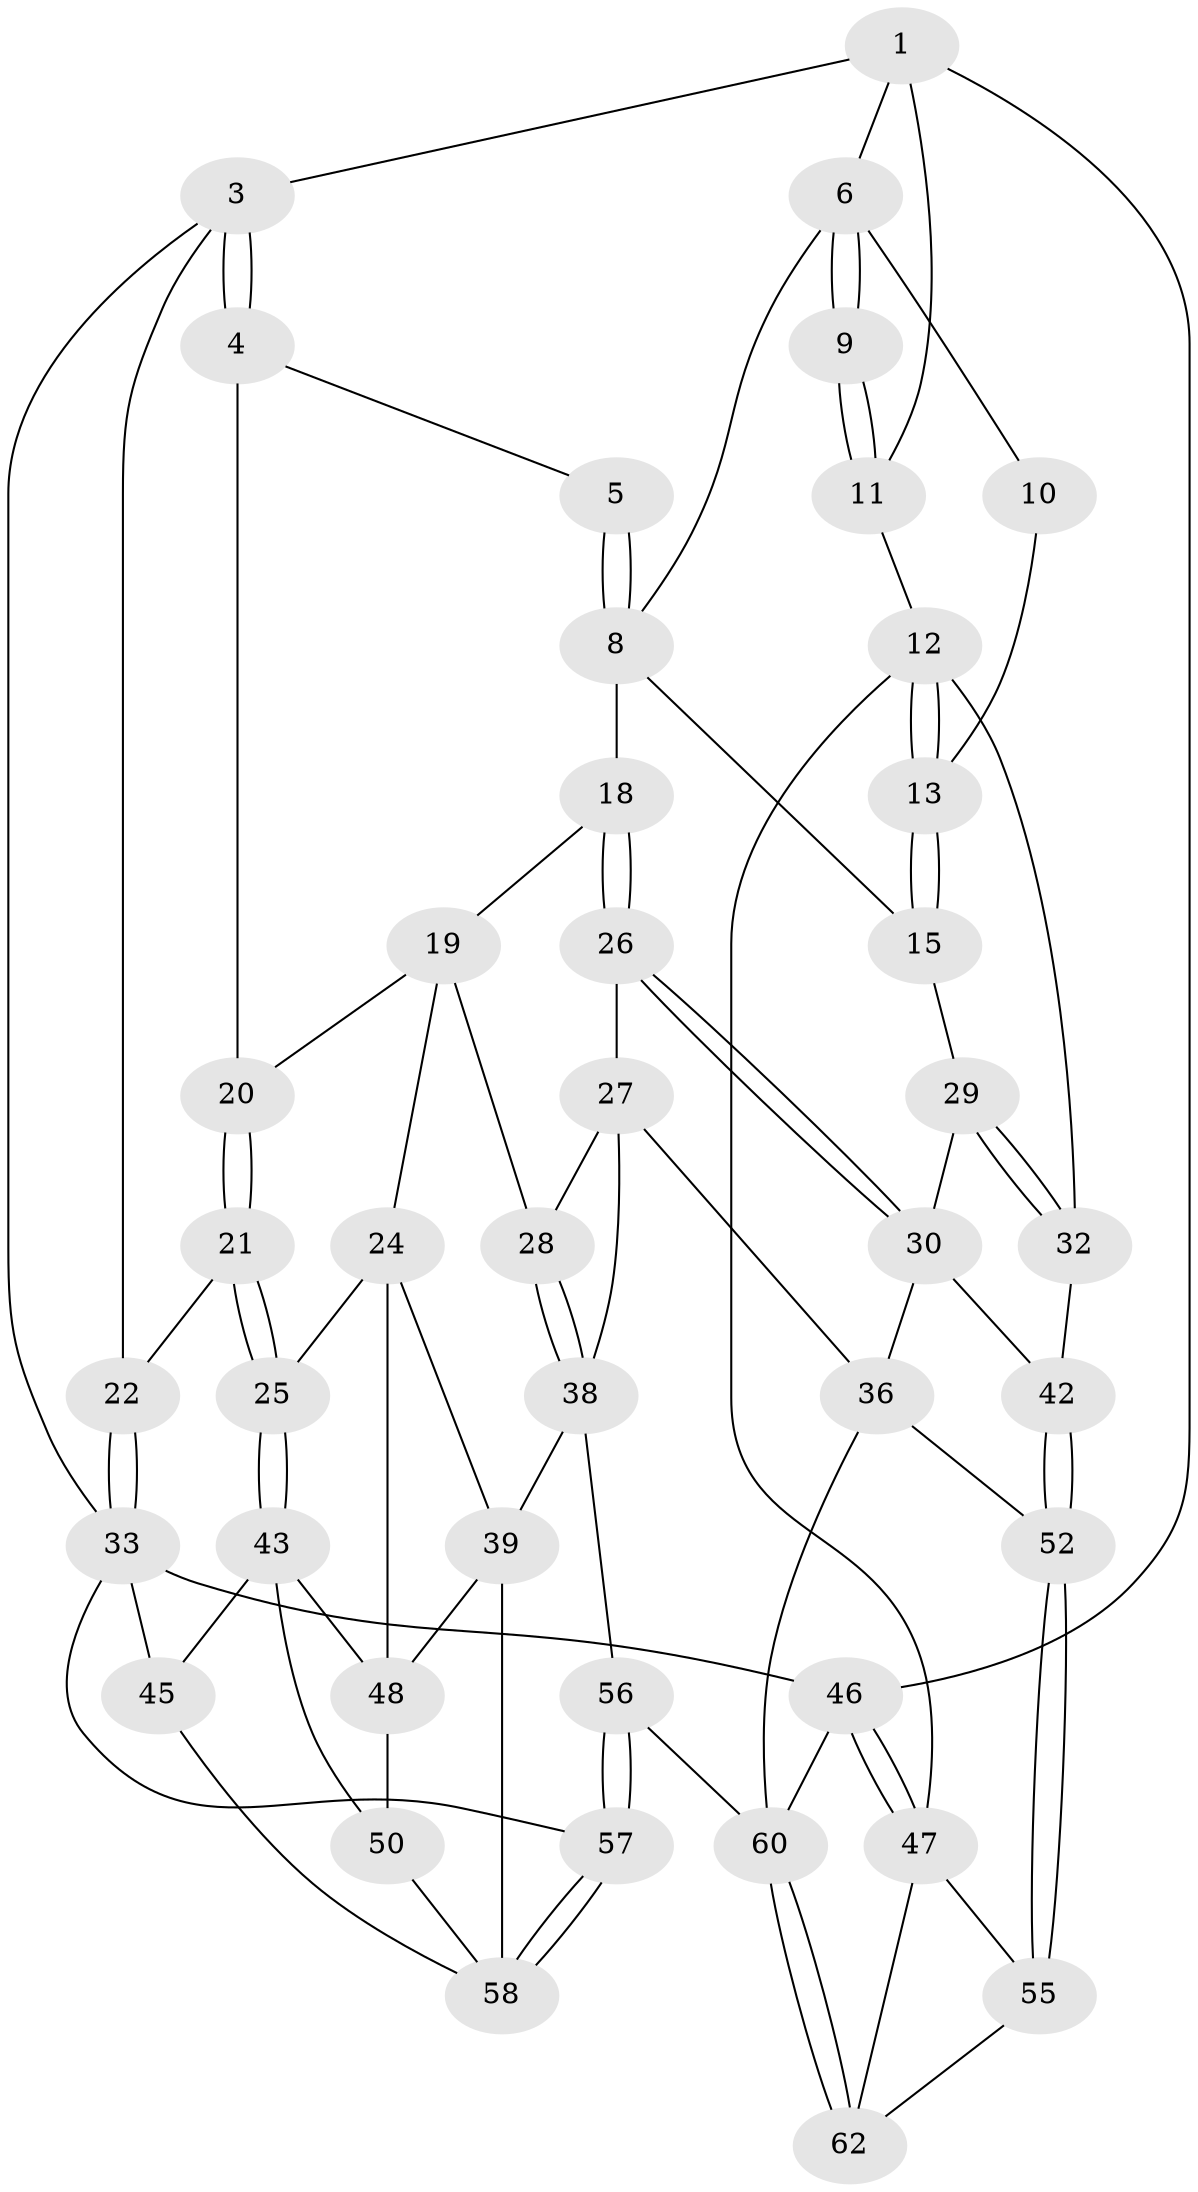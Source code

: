 // original degree distribution, {3: 0.04838709677419355, 6: 0.20967741935483872, 5: 0.532258064516129, 4: 0.20967741935483872}
// Generated by graph-tools (version 1.1) at 2025/11/02/27/25 16:11:57]
// undirected, 43 vertices, 93 edges
graph export_dot {
graph [start="1"]
  node [color=gray90,style=filled];
  1 [pos="+0.8262559743254411+0",super="+2"];
  3 [pos="+0+0"];
  4 [pos="+0.1102790049886734+0"];
  5 [pos="+0.21533478959286956+0"];
  6 [pos="+0.7660642592673125+0.08158079629468265",super="+7"];
  8 [pos="+0.6514444221467233+0.22057996546132264",super="+17"];
  9 [pos="+0.9999992234530063+0.12384492930540089"];
  10 [pos="+0.8947779724838826+0.1886564808167223"];
  11 [pos="+1+0.01441809722919257"];
  12 [pos="+1+0.2792549625480146",super="+31"];
  13 [pos="+1+0.2810989018297279",super="+14"];
  15 [pos="+0.8391900830947822+0.3991247445077527",super="+16"];
  18 [pos="+0.5884661315863862+0.32408277307683164"];
  19 [pos="+0.34358768160689335+0.2619836001751805",super="+23"];
  20 [pos="+0.2983171286892701+0.24372944316599426"];
  21 [pos="+0.18461684869703637+0.4607294388564581"];
  22 [pos="+0+0.09169869834490682"];
  24 [pos="+0.32206011463511725+0.5116428428837507",super="+40"];
  25 [pos="+0.19072810867103415+0.4984937614046078"];
  26 [pos="+0.5562865181736347+0.43701395467895693"];
  27 [pos="+0.549337373217542+0.4497821655126505",super="+37"];
  28 [pos="+0.47924662558049574+0.48990136359435227"];
  29 [pos="+0.8399283588270817+0.4181253583177059"];
  30 [pos="+0.7588777685000654+0.5566887618826895",super="+35"];
  32 [pos="+1+0.6175460413154077"];
  33 [pos="+0+0.6873903616676588",super="+34"];
  36 [pos="+0.6554262940931911+0.7184929983089133",super="+53"];
  38 [pos="+0.4355506444698729+0.715290440074466",super="+41"];
  39 [pos="+0.4250007997554233+0.7154381323929715",super="+51"];
  42 [pos="+0.9468428814270919+0.6683855570176342"];
  43 [pos="+0.15178716593844052+0.5732553992629378",super="+44"];
  45 [pos="+0+0.6859539558447222"];
  46 [pos="+1+1"];
  47 [pos="+1+0.9579366525368148",super="+54"];
  48 [pos="+0.15629943261830415+0.5783744520184947",super="+49"];
  50 [pos="+0.19114298113900888+0.8496697412639024"];
  52 [pos="+0.9022693926772322+0.787107223780034"];
  55 [pos="+0.9198429177830043+0.8675639163268798"];
  56 [pos="+0.47259850461079056+1"];
  57 [pos="+0.27865342273419363+1"];
  58 [pos="+0.27081276087333317+1",super="+59"];
  60 [pos="+0.7776076461563711+1",super="+61"];
  62 [pos="+0.8427413697113607+0.9762951376232256"];
  1 -- 6;
  1 -- 3;
  1 -- 11;
  1 -- 46;
  3 -- 4;
  3 -- 4;
  3 -- 22;
  3 -- 33;
  4 -- 5;
  4 -- 20;
  5 -- 8;
  5 -- 8;
  6 -- 9;
  6 -- 9;
  6 -- 8;
  6 -- 10;
  8 -- 18;
  8 -- 15;
  9 -- 11;
  9 -- 11;
  10 -- 13;
  11 -- 12;
  12 -- 13;
  12 -- 13;
  12 -- 32;
  12 -- 47;
  13 -- 15 [weight=2];
  13 -- 15;
  15 -- 29;
  18 -- 19;
  18 -- 26;
  18 -- 26;
  19 -- 20;
  19 -- 24;
  19 -- 28;
  20 -- 21;
  20 -- 21;
  21 -- 22;
  21 -- 25;
  21 -- 25;
  22 -- 33;
  22 -- 33;
  24 -- 25;
  24 -- 48;
  24 -- 39;
  25 -- 43;
  25 -- 43;
  26 -- 27;
  26 -- 30;
  26 -- 30;
  27 -- 28;
  27 -- 36;
  27 -- 38;
  28 -- 38;
  28 -- 38;
  29 -- 30;
  29 -- 32;
  29 -- 32;
  30 -- 42;
  30 -- 36;
  32 -- 42;
  33 -- 45;
  33 -- 46;
  33 -- 57;
  36 -- 52;
  36 -- 60;
  38 -- 39;
  38 -- 56;
  39 -- 48;
  39 -- 58;
  42 -- 52;
  42 -- 52;
  43 -- 48;
  43 -- 50;
  43 -- 45;
  45 -- 58;
  46 -- 47;
  46 -- 47;
  46 -- 60;
  47 -- 55;
  47 -- 62;
  48 -- 50;
  50 -- 58;
  52 -- 55;
  52 -- 55;
  55 -- 62;
  56 -- 57;
  56 -- 57;
  56 -- 60;
  57 -- 58;
  57 -- 58;
  60 -- 62;
  60 -- 62;
}

